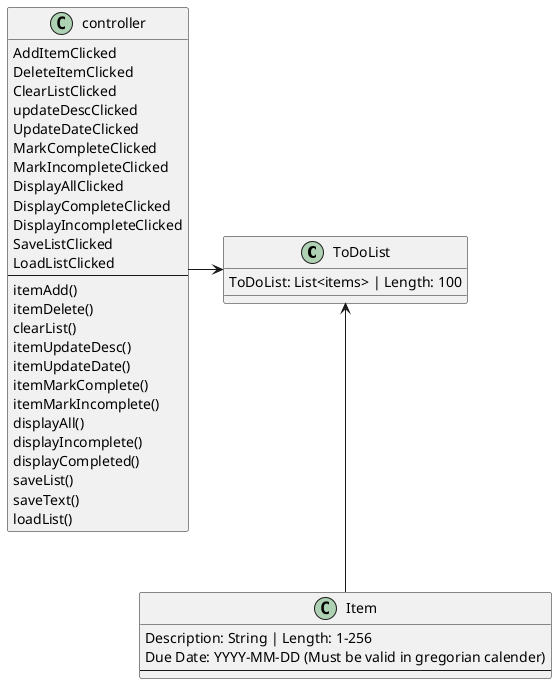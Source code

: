 @startuml
'https://plantuml.com/class-diagram

class ToDoList {
ToDoList: List<items> | Length: 100
}

class Item {
Description: String | Length: 1-256
Due Date: YYYY-MM-DD (Must be valid in gregorian calender)
----
}

controller -> ToDoList
ToDoList <-- Item

class controller {
AddItemClicked
DeleteItemClicked
ClearListClicked
updateDescClicked
UpdateDateClicked
MarkCompleteClicked
MarkIncompleteClicked
DisplayAllClicked
DisplayCompleteClicked
DisplayIncompleteClicked
SaveListClicked
LoadListClicked
----
itemAdd()
itemDelete()
clearList()
itemUpdateDesc()
itemUpdateDate()
itemMarkComplete()
itemMarkIncomplete()
displayAll()
displayIncomplete()
displayCompleted()
saveList()
saveText()
loadList()
}

@enduml
